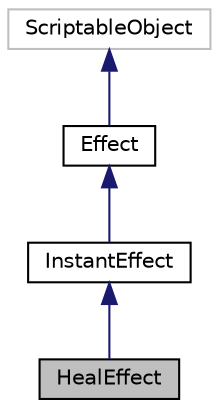 digraph "HealEffect"
{
 // INTERACTIVE_SVG=YES
 // LATEX_PDF_SIZE
  edge [fontname="Helvetica",fontsize="10",labelfontname="Helvetica",labelfontsize="10"];
  node [fontname="Helvetica",fontsize="10",shape=record];
  Node1 [label="HealEffect",height=0.2,width=0.4,color="black", fillcolor="grey75", style="filled", fontcolor="black",tooltip=" "];
  Node2 -> Node1 [dir="back",color="midnightblue",fontsize="10",style="solid",fontname="Helvetica"];
  Node2 [label="InstantEffect",height=0.2,width=0.4,color="black", fillcolor="white", style="filled",URL="$class_instant_effect.html",tooltip="InstantEffect és un encapsulador per tots els Effect que s'executen de forma instantània."];
  Node3 -> Node2 [dir="back",color="midnightblue",fontsize="10",style="solid",fontname="Helvetica"];
  Node3 [label="Effect",height=0.2,width=0.4,color="black", fillcolor="white", style="filled",URL="$class_effect.html",tooltip="Abstract base info container class for an Effect."];
  Node4 -> Node3 [dir="back",color="midnightblue",fontsize="10",style="solid",fontname="Helvetica"];
  Node4 [label="ScriptableObject",height=0.2,width=0.4,color="grey75", fillcolor="white", style="filled",tooltip=" "];
}
